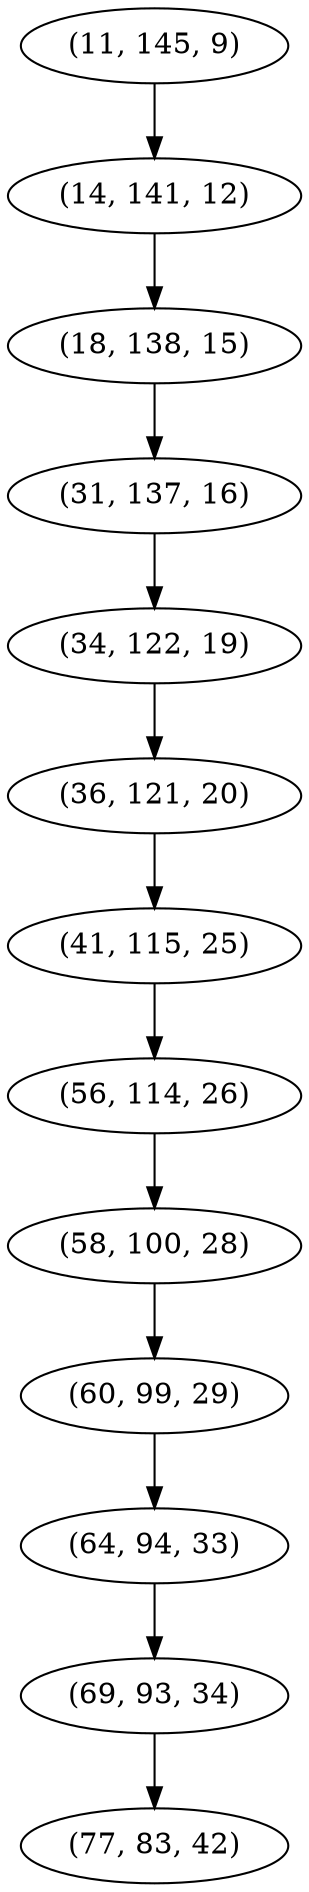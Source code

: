 digraph tree {
    "(11, 145, 9)";
    "(14, 141, 12)";
    "(18, 138, 15)";
    "(31, 137, 16)";
    "(34, 122, 19)";
    "(36, 121, 20)";
    "(41, 115, 25)";
    "(56, 114, 26)";
    "(58, 100, 28)";
    "(60, 99, 29)";
    "(64, 94, 33)";
    "(69, 93, 34)";
    "(77, 83, 42)";
    "(11, 145, 9)" -> "(14, 141, 12)";
    "(14, 141, 12)" -> "(18, 138, 15)";
    "(18, 138, 15)" -> "(31, 137, 16)";
    "(31, 137, 16)" -> "(34, 122, 19)";
    "(34, 122, 19)" -> "(36, 121, 20)";
    "(36, 121, 20)" -> "(41, 115, 25)";
    "(41, 115, 25)" -> "(56, 114, 26)";
    "(56, 114, 26)" -> "(58, 100, 28)";
    "(58, 100, 28)" -> "(60, 99, 29)";
    "(60, 99, 29)" -> "(64, 94, 33)";
    "(64, 94, 33)" -> "(69, 93, 34)";
    "(69, 93, 34)" -> "(77, 83, 42)";
}
